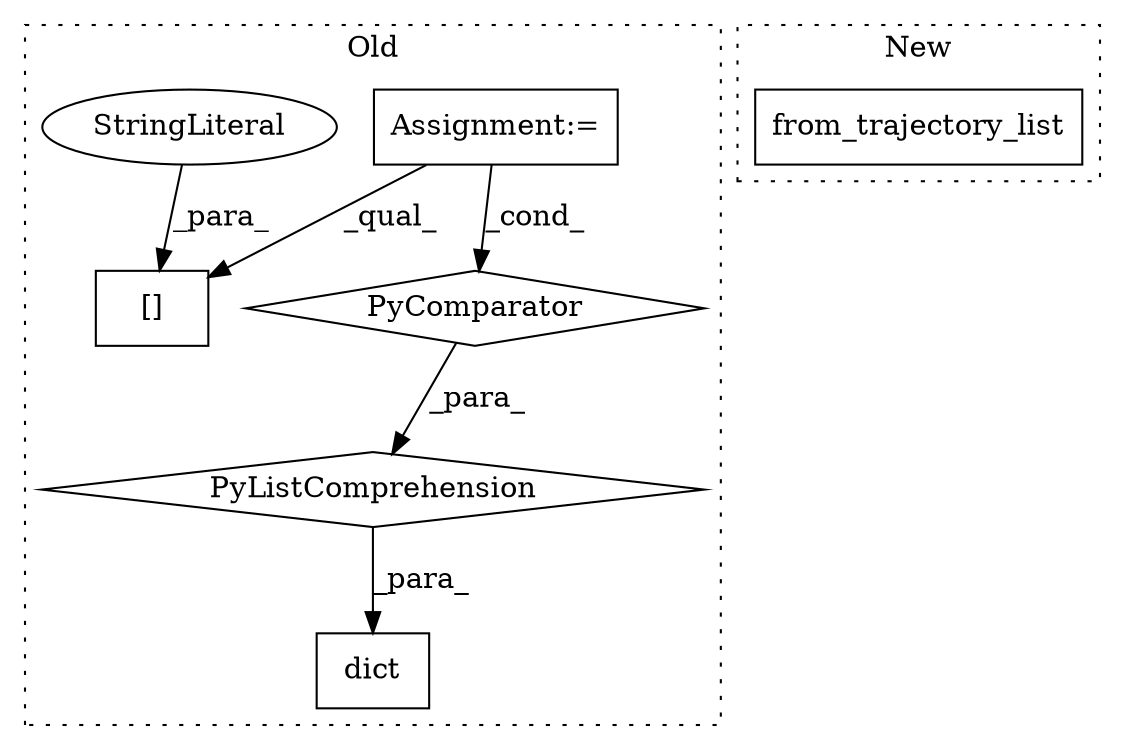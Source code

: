 digraph G {
subgraph cluster0 {
1 [label="PyListComprehension" a="109" s="3846" l="103" shape="diamond"];
3 [label="PyComparator" a="113" s="3917" l="24" shape="diamond"];
4 [label="dict" a="32" s="4428,4511" l="5,1" shape="box"];
5 [label="Assignment:=" a="7" s="3917" l="24" shape="box"];
6 [label="[]" a="2" s="3846,3858" l="5,1" shape="box"];
7 [label="StringLiteral" a="45" s="3851" l="7" shape="ellipse"];
label = "Old";
style="dotted";
}
subgraph cluster1 {
2 [label="from_trajectory_list" a="32" s="4252,4292" l="21,1" shape="box"];
label = "New";
style="dotted";
}
1 -> 4 [label="_para_"];
3 -> 1 [label="_para_"];
5 -> 6 [label="_qual_"];
5 -> 3 [label="_cond_"];
7 -> 6 [label="_para_"];
}